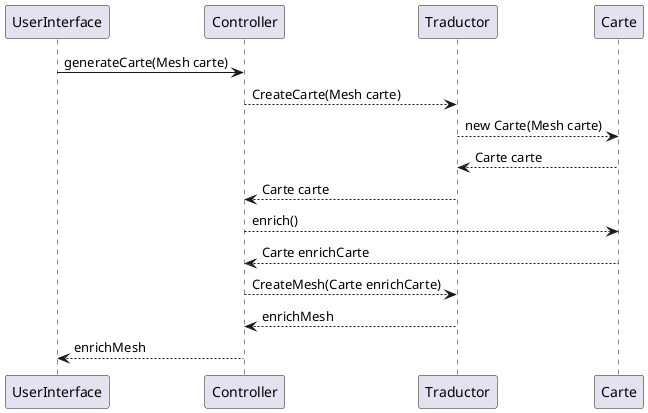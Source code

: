 @startuml
UserInterface -> Controller : generateCarte(Mesh carte)
Controller --> Traductor : CreateCarte(Mesh carte)
Traductor --> Carte : new Carte(Mesh carte)
Traductor <-- Carte : Carte carte
Controller <-- Traductor : Carte carte
Controller --> Carte : enrich()
Controller <-- Carte : Carte enrichCarte
Controller --> Traductor : CreateMesh(Carte enrichCarte)
Controller <-- Traductor : enrichMesh
UserInterface <-- Controller : enrichMesh


@enduml